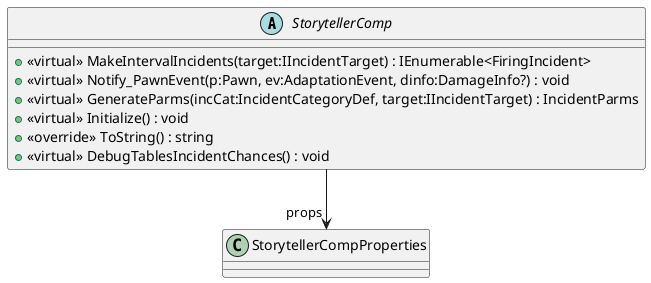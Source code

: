 @startuml
abstract class StorytellerComp {
    + <<virtual>> MakeIntervalIncidents(target:IIncidentTarget) : IEnumerable<FiringIncident>
    + <<virtual>> Notify_PawnEvent(p:Pawn, ev:AdaptationEvent, dinfo:DamageInfo?) : void
    + <<virtual>> GenerateParms(incCat:IncidentCategoryDef, target:IIncidentTarget) : IncidentParms
    + <<virtual>> Initialize() : void
    + <<override>> ToString() : string
    + <<virtual>> DebugTablesIncidentChances() : void
}
StorytellerComp --> "props" StorytellerCompProperties
@enduml
